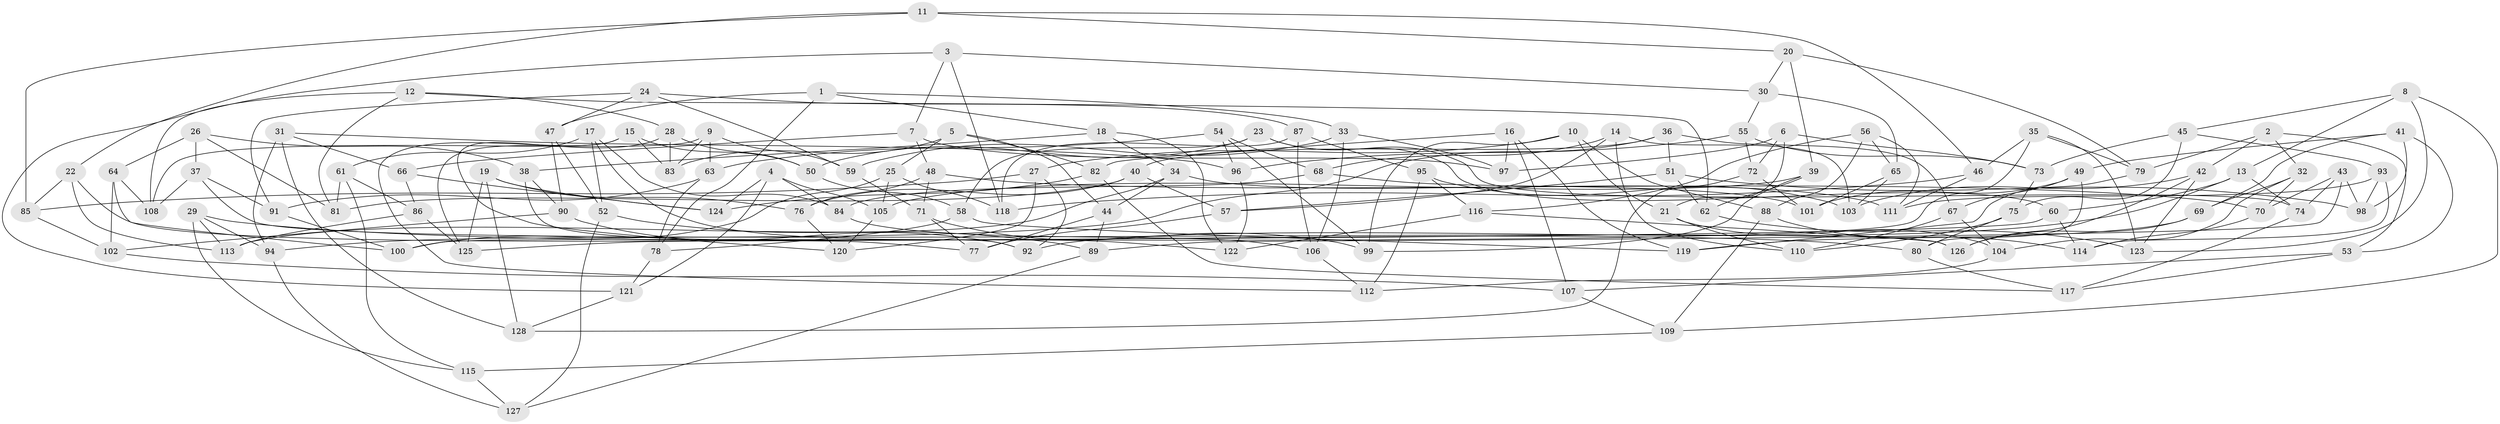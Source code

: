 // coarse degree distribution, {4: 0.550561797752809, 6: 0.38202247191011235, 5: 0.056179775280898875, 3: 0.011235955056179775}
// Generated by graph-tools (version 1.1) at 2025/52/02/27/25 19:52:34]
// undirected, 128 vertices, 256 edges
graph export_dot {
graph [start="1"]
  node [color=gray90,style=filled];
  1;
  2;
  3;
  4;
  5;
  6;
  7;
  8;
  9;
  10;
  11;
  12;
  13;
  14;
  15;
  16;
  17;
  18;
  19;
  20;
  21;
  22;
  23;
  24;
  25;
  26;
  27;
  28;
  29;
  30;
  31;
  32;
  33;
  34;
  35;
  36;
  37;
  38;
  39;
  40;
  41;
  42;
  43;
  44;
  45;
  46;
  47;
  48;
  49;
  50;
  51;
  52;
  53;
  54;
  55;
  56;
  57;
  58;
  59;
  60;
  61;
  62;
  63;
  64;
  65;
  66;
  67;
  68;
  69;
  70;
  71;
  72;
  73;
  74;
  75;
  76;
  77;
  78;
  79;
  80;
  81;
  82;
  83;
  84;
  85;
  86;
  87;
  88;
  89;
  90;
  91;
  92;
  93;
  94;
  95;
  96;
  97;
  98;
  99;
  100;
  101;
  102;
  103;
  104;
  105;
  106;
  107;
  108;
  109;
  110;
  111;
  112;
  113;
  114;
  115;
  116;
  117;
  118;
  119;
  120;
  121;
  122;
  123;
  124;
  125;
  126;
  127;
  128;
  1 -- 33;
  1 -- 47;
  1 -- 18;
  1 -- 78;
  2 -- 32;
  2 -- 79;
  2 -- 42;
  2 -- 53;
  3 -- 118;
  3 -- 30;
  3 -- 7;
  3 -- 121;
  4 -- 121;
  4 -- 84;
  4 -- 124;
  4 -- 105;
  5 -- 83;
  5 -- 25;
  5 -- 82;
  5 -- 44;
  6 -- 72;
  6 -- 73;
  6 -- 97;
  6 -- 21;
  7 -- 48;
  7 -- 97;
  7 -- 66;
  8 -- 45;
  8 -- 13;
  8 -- 109;
  8 -- 123;
  9 -- 108;
  9 -- 83;
  9 -- 59;
  9 -- 63;
  10 -- 88;
  10 -- 99;
  10 -- 27;
  10 -- 21;
  11 -- 22;
  11 -- 20;
  11 -- 46;
  11 -- 85;
  12 -- 81;
  12 -- 28;
  12 -- 108;
  12 -- 62;
  13 -- 92;
  13 -- 74;
  13 -- 60;
  14 -- 103;
  14 -- 110;
  14 -- 57;
  14 -- 68;
  15 -- 125;
  15 -- 83;
  15 -- 50;
  15 -- 112;
  16 -- 97;
  16 -- 107;
  16 -- 82;
  16 -- 119;
  17 -- 84;
  17 -- 52;
  17 -- 122;
  17 -- 61;
  18 -- 122;
  18 -- 38;
  18 -- 34;
  19 -- 76;
  19 -- 124;
  19 -- 128;
  19 -- 125;
  20 -- 30;
  20 -- 39;
  20 -- 79;
  21 -- 104;
  21 -- 110;
  22 -- 77;
  22 -- 113;
  22 -- 85;
  23 -- 58;
  23 -- 50;
  23 -- 74;
  23 -- 60;
  24 -- 59;
  24 -- 87;
  24 -- 47;
  24 -- 91;
  25 -- 118;
  25 -- 105;
  25 -- 100;
  26 -- 81;
  26 -- 37;
  26 -- 64;
  26 -- 38;
  27 -- 120;
  27 -- 85;
  27 -- 92;
  28 -- 120;
  28 -- 50;
  28 -- 83;
  29 -- 113;
  29 -- 94;
  29 -- 115;
  29 -- 80;
  30 -- 55;
  30 -- 65;
  31 -- 128;
  31 -- 96;
  31 -- 66;
  31 -- 94;
  32 -- 69;
  32 -- 70;
  32 -- 104;
  33 -- 59;
  33 -- 97;
  33 -- 106;
  34 -- 113;
  34 -- 44;
  34 -- 111;
  35 -- 100;
  35 -- 123;
  35 -- 79;
  35 -- 46;
  36 -- 94;
  36 -- 51;
  36 -- 67;
  36 -- 40;
  37 -- 108;
  37 -- 91;
  37 -- 126;
  38 -- 90;
  38 -- 92;
  39 -- 99;
  39 -- 62;
  39 -- 105;
  40 -- 76;
  40 -- 57;
  40 -- 81;
  41 -- 69;
  41 -- 53;
  41 -- 98;
  41 -- 49;
  42 -- 123;
  42 -- 126;
  42 -- 103;
  43 -- 74;
  43 -- 70;
  43 -- 89;
  43 -- 98;
  44 -- 89;
  44 -- 77;
  45 -- 73;
  45 -- 75;
  45 -- 93;
  46 -- 111;
  46 -- 118;
  47 -- 52;
  47 -- 90;
  48 -- 70;
  48 -- 71;
  48 -- 76;
  49 -- 80;
  49 -- 67;
  49 -- 101;
  50 -- 58;
  51 -- 98;
  51 -- 57;
  51 -- 62;
  52 -- 89;
  52 -- 127;
  53 -- 117;
  53 -- 107;
  54 -- 99;
  54 -- 63;
  54 -- 68;
  54 -- 96;
  55 -- 72;
  55 -- 73;
  55 -- 96;
  56 -- 88;
  56 -- 65;
  56 -- 111;
  56 -- 116;
  57 -- 77;
  58 -- 119;
  58 -- 78;
  59 -- 71;
  60 -- 114;
  60 -- 125;
  61 -- 115;
  61 -- 81;
  61 -- 86;
  62 -- 123;
  63 -- 78;
  63 -- 91;
  64 -- 108;
  64 -- 102;
  64 -- 100;
  65 -- 103;
  65 -- 101;
  66 -- 124;
  66 -- 86;
  67 -- 110;
  67 -- 104;
  68 -- 101;
  68 -- 84;
  69 -- 119;
  69 -- 126;
  70 -- 114;
  71 -- 99;
  71 -- 77;
  72 -- 128;
  72 -- 101;
  73 -- 75;
  74 -- 117;
  75 -- 110;
  75 -- 80;
  76 -- 120;
  78 -- 121;
  79 -- 119;
  80 -- 117;
  82 -- 124;
  82 -- 117;
  84 -- 106;
  85 -- 102;
  86 -- 125;
  86 -- 113;
  87 -- 106;
  87 -- 95;
  87 -- 118;
  88 -- 114;
  88 -- 109;
  89 -- 127;
  90 -- 102;
  90 -- 92;
  91 -- 100;
  93 -- 114;
  93 -- 111;
  93 -- 98;
  94 -- 127;
  95 -- 116;
  95 -- 103;
  95 -- 112;
  96 -- 122;
  102 -- 107;
  104 -- 112;
  105 -- 120;
  106 -- 112;
  107 -- 109;
  109 -- 115;
  115 -- 127;
  116 -- 126;
  116 -- 122;
  121 -- 128;
}
